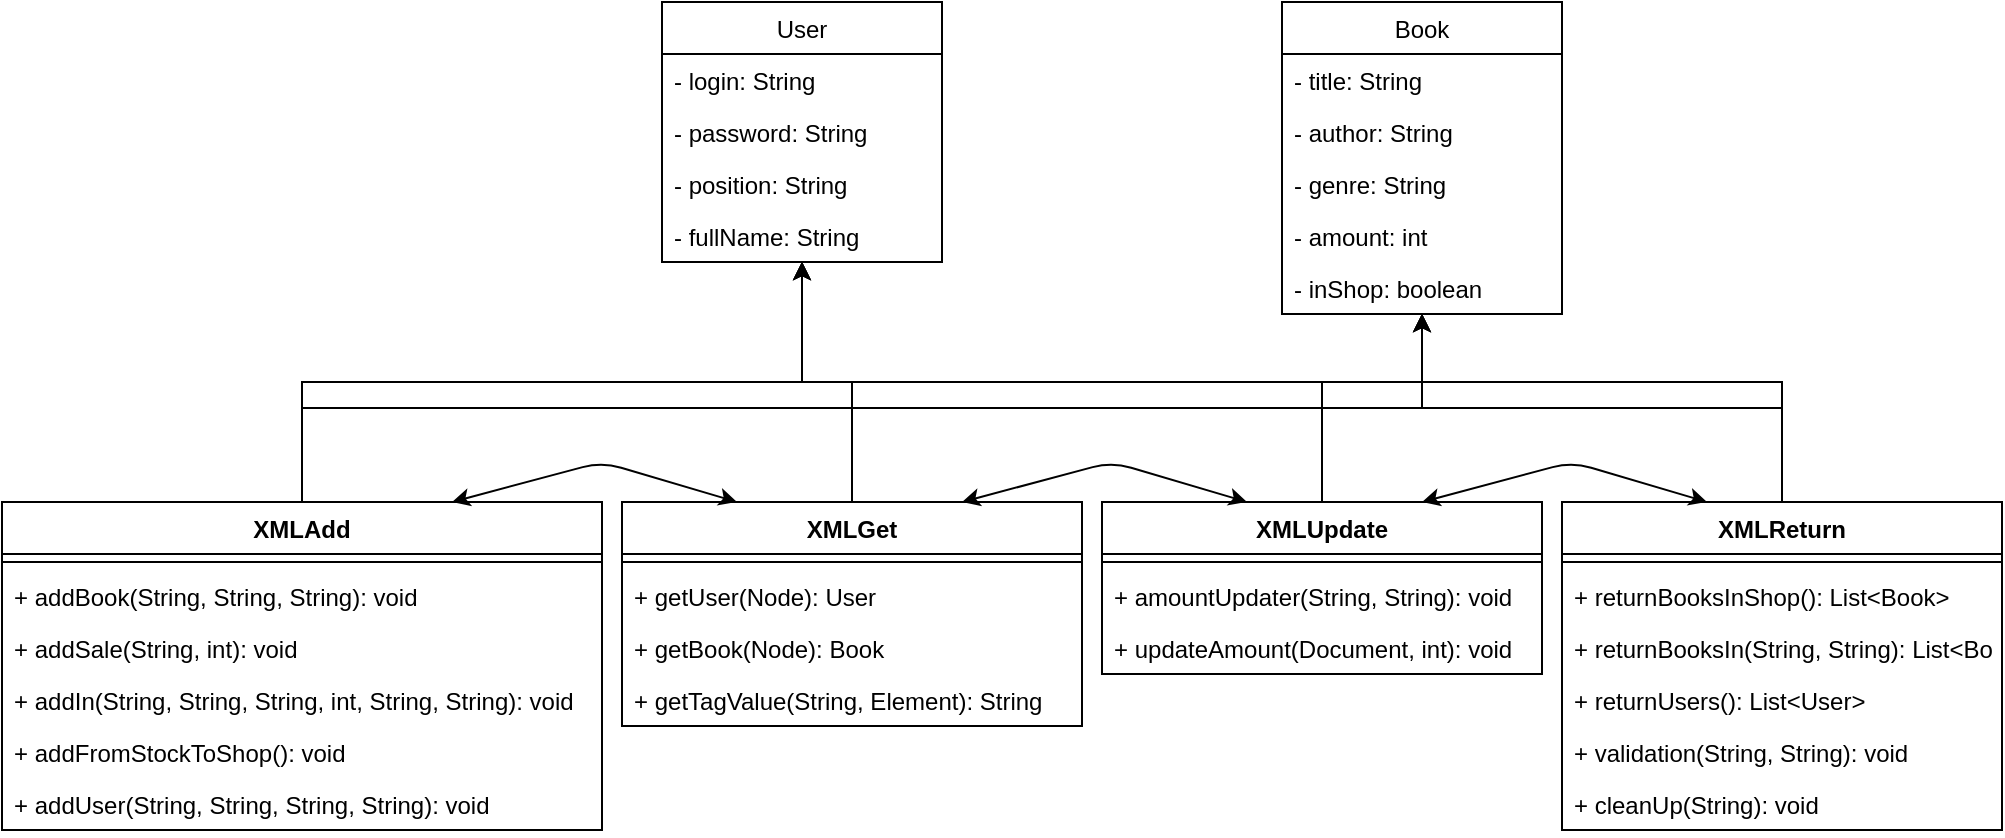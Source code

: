 <mxfile version="12.9.14" type="device"><diagram id="kn6MYGBT-5LkU1_HE1pn" name="Page-1"><mxGraphModel dx="1038" dy="584" grid="1" gridSize="10" guides="1" tooltips="1" connect="1" arrows="1" fold="1" page="1" pageScale="1" pageWidth="827" pageHeight="1169" math="0" shadow="0"><root><mxCell id="0"/><mxCell id="1" parent="0"/><mxCell id="bCQl0fG01W7cGgkRQkHc-46" style="edgeStyle=orthogonalEdgeStyle;rounded=0;orthogonalLoop=1;jettySize=auto;html=1;exitX=0.5;exitY=0;exitDx=0;exitDy=0;" edge="1" parent="1" source="bCQl0fG01W7cGgkRQkHc-12" target="bCQl0fG01W7cGgkRQkHc-1"><mxGeometry relative="1" as="geometry"/></mxCell><mxCell id="bCQl0fG01W7cGgkRQkHc-50" style="edgeStyle=orthogonalEdgeStyle;rounded=0;orthogonalLoop=1;jettySize=auto;html=1;exitX=0.5;exitY=0;exitDx=0;exitDy=0;" edge="1" parent="1" source="bCQl0fG01W7cGgkRQkHc-12" target="bCQl0fG01W7cGgkRQkHc-6"><mxGeometry relative="1" as="geometry"/></mxCell><mxCell id="bCQl0fG01W7cGgkRQkHc-12" value="XMLAdd" style="swimlane;fontStyle=1;align=center;verticalAlign=top;childLayout=stackLayout;horizontal=1;startSize=26;horizontalStack=0;resizeParent=1;resizeParentMax=0;resizeLast=0;collapsible=1;marginBottom=0;" vertex="1" parent="1"><mxGeometry x="10" y="290" width="300" height="164" as="geometry"/></mxCell><mxCell id="bCQl0fG01W7cGgkRQkHc-14" value="" style="line;strokeWidth=1;fillColor=none;align=left;verticalAlign=middle;spacingTop=-1;spacingLeft=3;spacingRight=3;rotatable=0;labelPosition=right;points=[];portConstraint=eastwest;" vertex="1" parent="bCQl0fG01W7cGgkRQkHc-12"><mxGeometry y="26" width="300" height="8" as="geometry"/></mxCell><mxCell id="bCQl0fG01W7cGgkRQkHc-15" value="+ addBook(String, String, String): void" style="text;strokeColor=none;fillColor=none;align=left;verticalAlign=top;spacingLeft=4;spacingRight=4;overflow=hidden;rotatable=0;points=[[0,0.5],[1,0.5]];portConstraint=eastwest;" vertex="1" parent="bCQl0fG01W7cGgkRQkHc-12"><mxGeometry y="34" width="300" height="26" as="geometry"/></mxCell><mxCell id="bCQl0fG01W7cGgkRQkHc-16" value="+ addSale(String, int): void" style="text;strokeColor=none;fillColor=none;align=left;verticalAlign=top;spacingLeft=4;spacingRight=4;overflow=hidden;rotatable=0;points=[[0,0.5],[1,0.5]];portConstraint=eastwest;" vertex="1" parent="bCQl0fG01W7cGgkRQkHc-12"><mxGeometry y="60" width="300" height="26" as="geometry"/></mxCell><mxCell id="bCQl0fG01W7cGgkRQkHc-17" value="+ addIn(String, String, String, int, String, String): void" style="text;strokeColor=none;fillColor=none;align=left;verticalAlign=top;spacingLeft=4;spacingRight=4;overflow=hidden;rotatable=0;points=[[0,0.5],[1,0.5]];portConstraint=eastwest;" vertex="1" parent="bCQl0fG01W7cGgkRQkHc-12"><mxGeometry y="86" width="300" height="26" as="geometry"/></mxCell><mxCell id="bCQl0fG01W7cGgkRQkHc-19" value="+ addFromStockToShop(): void" style="text;strokeColor=none;fillColor=none;align=left;verticalAlign=top;spacingLeft=4;spacingRight=4;overflow=hidden;rotatable=0;points=[[0,0.5],[1,0.5]];portConstraint=eastwest;" vertex="1" parent="bCQl0fG01W7cGgkRQkHc-12"><mxGeometry y="112" width="300" height="26" as="geometry"/></mxCell><mxCell id="bCQl0fG01W7cGgkRQkHc-18" value="+ addUser(String, String, String, String): void" style="text;strokeColor=none;fillColor=none;align=left;verticalAlign=top;spacingLeft=4;spacingRight=4;overflow=hidden;rotatable=0;points=[[0,0.5],[1,0.5]];portConstraint=eastwest;" vertex="1" parent="bCQl0fG01W7cGgkRQkHc-12"><mxGeometry y="138" width="300" height="26" as="geometry"/></mxCell><mxCell id="bCQl0fG01W7cGgkRQkHc-47" style="edgeStyle=orthogonalEdgeStyle;rounded=0;orthogonalLoop=1;jettySize=auto;html=1;exitX=0.5;exitY=0;exitDx=0;exitDy=0;" edge="1" parent="1" source="bCQl0fG01W7cGgkRQkHc-24" target="bCQl0fG01W7cGgkRQkHc-1"><mxGeometry relative="1" as="geometry"/></mxCell><mxCell id="bCQl0fG01W7cGgkRQkHc-51" style="edgeStyle=orthogonalEdgeStyle;rounded=0;orthogonalLoop=1;jettySize=auto;html=1;exitX=0.5;exitY=0;exitDx=0;exitDy=0;" edge="1" parent="1" source="bCQl0fG01W7cGgkRQkHc-24" target="bCQl0fG01W7cGgkRQkHc-6"><mxGeometry relative="1" as="geometry"/></mxCell><mxCell id="bCQl0fG01W7cGgkRQkHc-24" value="XMLGet" style="swimlane;fontStyle=1;align=center;verticalAlign=top;childLayout=stackLayout;horizontal=1;startSize=26;horizontalStack=0;resizeParent=1;resizeParentMax=0;resizeLast=0;collapsible=1;marginBottom=0;" vertex="1" parent="1"><mxGeometry x="320" y="290" width="230" height="112" as="geometry"/></mxCell><mxCell id="bCQl0fG01W7cGgkRQkHc-26" value="" style="line;strokeWidth=1;fillColor=none;align=left;verticalAlign=middle;spacingTop=-1;spacingLeft=3;spacingRight=3;rotatable=0;labelPosition=right;points=[];portConstraint=eastwest;" vertex="1" parent="bCQl0fG01W7cGgkRQkHc-24"><mxGeometry y="26" width="230" height="8" as="geometry"/></mxCell><mxCell id="bCQl0fG01W7cGgkRQkHc-27" value="+ getUser(Node): User" style="text;strokeColor=none;fillColor=none;align=left;verticalAlign=top;spacingLeft=4;spacingRight=4;overflow=hidden;rotatable=0;points=[[0,0.5],[1,0.5]];portConstraint=eastwest;" vertex="1" parent="bCQl0fG01W7cGgkRQkHc-24"><mxGeometry y="34" width="230" height="26" as="geometry"/></mxCell><mxCell id="bCQl0fG01W7cGgkRQkHc-28" value="+ getBook(Node): Book" style="text;strokeColor=none;fillColor=none;align=left;verticalAlign=top;spacingLeft=4;spacingRight=4;overflow=hidden;rotatable=0;points=[[0,0.5],[1,0.5]];portConstraint=eastwest;" vertex="1" parent="bCQl0fG01W7cGgkRQkHc-24"><mxGeometry y="60" width="230" height="26" as="geometry"/></mxCell><mxCell id="bCQl0fG01W7cGgkRQkHc-29" value="+ getTagValue(String, Element): String" style="text;strokeColor=none;fillColor=none;align=left;verticalAlign=top;spacingLeft=4;spacingRight=4;overflow=hidden;rotatable=0;points=[[0,0.5],[1,0.5]];portConstraint=eastwest;" vertex="1" parent="bCQl0fG01W7cGgkRQkHc-24"><mxGeometry y="86" width="230" height="26" as="geometry"/></mxCell><mxCell id="bCQl0fG01W7cGgkRQkHc-48" style="edgeStyle=orthogonalEdgeStyle;rounded=0;orthogonalLoop=1;jettySize=auto;html=1;exitX=0.5;exitY=0;exitDx=0;exitDy=0;" edge="1" parent="1" source="bCQl0fG01W7cGgkRQkHc-38" target="bCQl0fG01W7cGgkRQkHc-1"><mxGeometry relative="1" as="geometry"/></mxCell><mxCell id="bCQl0fG01W7cGgkRQkHc-52" style="edgeStyle=orthogonalEdgeStyle;rounded=0;orthogonalLoop=1;jettySize=auto;html=1;exitX=0.5;exitY=0;exitDx=0;exitDy=0;" edge="1" parent="1" source="bCQl0fG01W7cGgkRQkHc-38" target="bCQl0fG01W7cGgkRQkHc-6"><mxGeometry relative="1" as="geometry"/></mxCell><mxCell id="bCQl0fG01W7cGgkRQkHc-38" value="XMLUpdate" style="swimlane;fontStyle=1;align=center;verticalAlign=top;childLayout=stackLayout;horizontal=1;startSize=26;horizontalStack=0;resizeParent=1;resizeParentMax=0;resizeLast=0;collapsible=1;marginBottom=0;" vertex="1" parent="1"><mxGeometry x="560" y="290" width="220" height="86" as="geometry"/></mxCell><mxCell id="bCQl0fG01W7cGgkRQkHc-40" value="" style="line;strokeWidth=1;fillColor=none;align=left;verticalAlign=middle;spacingTop=-1;spacingLeft=3;spacingRight=3;rotatable=0;labelPosition=right;points=[];portConstraint=eastwest;" vertex="1" parent="bCQl0fG01W7cGgkRQkHc-38"><mxGeometry y="26" width="220" height="8" as="geometry"/></mxCell><mxCell id="bCQl0fG01W7cGgkRQkHc-41" value="+ amountUpdater(String, String): void" style="text;strokeColor=none;fillColor=none;align=left;verticalAlign=top;spacingLeft=4;spacingRight=4;overflow=hidden;rotatable=0;points=[[0,0.5],[1,0.5]];portConstraint=eastwest;" vertex="1" parent="bCQl0fG01W7cGgkRQkHc-38"><mxGeometry y="34" width="220" height="26" as="geometry"/></mxCell><mxCell id="bCQl0fG01W7cGgkRQkHc-42" value="+ updateAmount(Document, int): void" style="text;strokeColor=none;fillColor=none;align=left;verticalAlign=top;spacingLeft=4;spacingRight=4;overflow=hidden;rotatable=0;points=[[0,0.5],[1,0.5]];portConstraint=eastwest;" vertex="1" parent="bCQl0fG01W7cGgkRQkHc-38"><mxGeometry y="60" width="220" height="26" as="geometry"/></mxCell><mxCell id="bCQl0fG01W7cGgkRQkHc-49" style="edgeStyle=orthogonalEdgeStyle;rounded=0;orthogonalLoop=1;jettySize=auto;html=1;exitX=0.5;exitY=0;exitDx=0;exitDy=0;" edge="1" parent="1" source="bCQl0fG01W7cGgkRQkHc-30" target="bCQl0fG01W7cGgkRQkHc-1"><mxGeometry relative="1" as="geometry"/></mxCell><mxCell id="bCQl0fG01W7cGgkRQkHc-53" style="edgeStyle=orthogonalEdgeStyle;rounded=0;orthogonalLoop=1;jettySize=auto;html=1;exitX=0.5;exitY=0;exitDx=0;exitDy=0;" edge="1" parent="1" source="bCQl0fG01W7cGgkRQkHc-30" target="bCQl0fG01W7cGgkRQkHc-6"><mxGeometry relative="1" as="geometry"/></mxCell><mxCell id="bCQl0fG01W7cGgkRQkHc-30" value="XMLReturn" style="swimlane;fontStyle=1;align=center;verticalAlign=top;childLayout=stackLayout;horizontal=1;startSize=26;horizontalStack=0;resizeParent=1;resizeParentMax=0;resizeLast=0;collapsible=1;marginBottom=0;" vertex="1" parent="1"><mxGeometry x="790" y="290" width="220" height="164" as="geometry"/></mxCell><mxCell id="bCQl0fG01W7cGgkRQkHc-32" value="" style="line;strokeWidth=1;fillColor=none;align=left;verticalAlign=middle;spacingTop=-1;spacingLeft=3;spacingRight=3;rotatable=0;labelPosition=right;points=[];portConstraint=eastwest;" vertex="1" parent="bCQl0fG01W7cGgkRQkHc-30"><mxGeometry y="26" width="220" height="8" as="geometry"/></mxCell><mxCell id="bCQl0fG01W7cGgkRQkHc-33" value="+ returnBooksInShop(): List&lt;Book&gt;" style="text;strokeColor=none;fillColor=none;align=left;verticalAlign=top;spacingLeft=4;spacingRight=4;overflow=hidden;rotatable=0;points=[[0,0.5],[1,0.5]];portConstraint=eastwest;" vertex="1" parent="bCQl0fG01W7cGgkRQkHc-30"><mxGeometry y="34" width="220" height="26" as="geometry"/></mxCell><mxCell id="bCQl0fG01W7cGgkRQkHc-34" value="+ returnBooksIn(String, String): List&lt;Book&gt;" style="text;strokeColor=none;fillColor=none;align=left;verticalAlign=top;spacingLeft=4;spacingRight=4;overflow=hidden;rotatable=0;points=[[0,0.5],[1,0.5]];portConstraint=eastwest;" vertex="1" parent="bCQl0fG01W7cGgkRQkHc-30"><mxGeometry y="60" width="220" height="26" as="geometry"/></mxCell><mxCell id="bCQl0fG01W7cGgkRQkHc-35" value="+ returnUsers(): List&lt;User&gt;" style="text;strokeColor=none;fillColor=none;align=left;verticalAlign=top;spacingLeft=4;spacingRight=4;overflow=hidden;rotatable=0;points=[[0,0.5],[1,0.5]];portConstraint=eastwest;" vertex="1" parent="bCQl0fG01W7cGgkRQkHc-30"><mxGeometry y="86" width="220" height="26" as="geometry"/></mxCell><mxCell id="bCQl0fG01W7cGgkRQkHc-36" value="+ validation(String, String): void" style="text;strokeColor=none;fillColor=none;align=left;verticalAlign=top;spacingLeft=4;spacingRight=4;overflow=hidden;rotatable=0;points=[[0,0.5],[1,0.5]];portConstraint=eastwest;" vertex="1" parent="bCQl0fG01W7cGgkRQkHc-30"><mxGeometry y="112" width="220" height="26" as="geometry"/></mxCell><mxCell id="bCQl0fG01W7cGgkRQkHc-37" value="+ cleanUp(String): void" style="text;strokeColor=none;fillColor=none;align=left;verticalAlign=top;spacingLeft=4;spacingRight=4;overflow=hidden;rotatable=0;points=[[0,0.5],[1,0.5]];portConstraint=eastwest;" vertex="1" parent="bCQl0fG01W7cGgkRQkHc-30"><mxGeometry y="138" width="220" height="26" as="geometry"/></mxCell><mxCell id="bCQl0fG01W7cGgkRQkHc-43" value="" style="endArrow=classic;startArrow=classic;html=1;exitX=0.75;exitY=0;exitDx=0;exitDy=0;entryX=0.25;entryY=0;entryDx=0;entryDy=0;" edge="1" parent="1" source="bCQl0fG01W7cGgkRQkHc-12" target="bCQl0fG01W7cGgkRQkHc-24"><mxGeometry width="50" height="50" relative="1" as="geometry"><mxPoint x="530" y="330" as="sourcePoint"/><mxPoint x="580" y="280" as="targetPoint"/><Array as="points"><mxPoint x="310" y="270"/></Array></mxGeometry></mxCell><mxCell id="bCQl0fG01W7cGgkRQkHc-44" value="" style="endArrow=classic;startArrow=classic;html=1;exitX=0.75;exitY=0;exitDx=0;exitDy=0;entryX=0.25;entryY=0;entryDx=0;entryDy=0;" edge="1" parent="1"><mxGeometry width="50" height="50" relative="1" as="geometry"><mxPoint x="490" y="290" as="sourcePoint"/><mxPoint x="632.5" y="290" as="targetPoint"/><Array as="points"><mxPoint x="565" y="270"/></Array></mxGeometry></mxCell><mxCell id="bCQl0fG01W7cGgkRQkHc-45" value="" style="endArrow=classic;startArrow=classic;html=1;exitX=0.75;exitY=0;exitDx=0;exitDy=0;entryX=0.25;entryY=0;entryDx=0;entryDy=0;" edge="1" parent="1"><mxGeometry width="50" height="50" relative="1" as="geometry"><mxPoint x="720" y="290" as="sourcePoint"/><mxPoint x="862.5" y="290" as="targetPoint"/><Array as="points"><mxPoint x="795" y="270"/></Array></mxGeometry></mxCell><mxCell id="bCQl0fG01W7cGgkRQkHc-6" value="Book" style="swimlane;fontStyle=0;childLayout=stackLayout;horizontal=1;startSize=26;fillColor=none;horizontalStack=0;resizeParent=1;resizeParentMax=0;resizeLast=0;collapsible=1;marginBottom=0;" vertex="1" parent="1"><mxGeometry x="650" y="40" width="140" height="156" as="geometry"/></mxCell><mxCell id="bCQl0fG01W7cGgkRQkHc-7" value="- title: String" style="text;strokeColor=none;fillColor=none;align=left;verticalAlign=top;spacingLeft=4;spacingRight=4;overflow=hidden;rotatable=0;points=[[0,0.5],[1,0.5]];portConstraint=eastwest;" vertex="1" parent="bCQl0fG01W7cGgkRQkHc-6"><mxGeometry y="26" width="140" height="26" as="geometry"/></mxCell><mxCell id="bCQl0fG01W7cGgkRQkHc-8" value="- author: String" style="text;strokeColor=none;fillColor=none;align=left;verticalAlign=top;spacingLeft=4;spacingRight=4;overflow=hidden;rotatable=0;points=[[0,0.5],[1,0.5]];portConstraint=eastwest;" vertex="1" parent="bCQl0fG01W7cGgkRQkHc-6"><mxGeometry y="52" width="140" height="26" as="geometry"/></mxCell><mxCell id="bCQl0fG01W7cGgkRQkHc-9" value="- genre: String" style="text;strokeColor=none;fillColor=none;align=left;verticalAlign=top;spacingLeft=4;spacingRight=4;overflow=hidden;rotatable=0;points=[[0,0.5],[1,0.5]];portConstraint=eastwest;" vertex="1" parent="bCQl0fG01W7cGgkRQkHc-6"><mxGeometry y="78" width="140" height="26" as="geometry"/></mxCell><mxCell id="bCQl0fG01W7cGgkRQkHc-10" value="- amount: int" style="text;strokeColor=none;fillColor=none;align=left;verticalAlign=top;spacingLeft=4;spacingRight=4;overflow=hidden;rotatable=0;points=[[0,0.5],[1,0.5]];portConstraint=eastwest;" vertex="1" parent="bCQl0fG01W7cGgkRQkHc-6"><mxGeometry y="104" width="140" height="26" as="geometry"/></mxCell><mxCell id="bCQl0fG01W7cGgkRQkHc-11" value="- inShop: boolean" style="text;strokeColor=none;fillColor=none;align=left;verticalAlign=top;spacingLeft=4;spacingRight=4;overflow=hidden;rotatable=0;points=[[0,0.5],[1,0.5]];portConstraint=eastwest;" vertex="1" parent="bCQl0fG01W7cGgkRQkHc-6"><mxGeometry y="130" width="140" height="26" as="geometry"/></mxCell><mxCell id="bCQl0fG01W7cGgkRQkHc-1" value="User" style="swimlane;fontStyle=0;childLayout=stackLayout;horizontal=1;startSize=26;fillColor=none;horizontalStack=0;resizeParent=1;resizeParentMax=0;resizeLast=0;collapsible=1;marginBottom=0;" vertex="1" parent="1"><mxGeometry x="340" y="40" width="140" height="130" as="geometry"/></mxCell><mxCell id="bCQl0fG01W7cGgkRQkHc-2" value="- login: String" style="text;strokeColor=none;fillColor=none;align=left;verticalAlign=top;spacingLeft=4;spacingRight=4;overflow=hidden;rotatable=0;points=[[0,0.5],[1,0.5]];portConstraint=eastwest;" vertex="1" parent="bCQl0fG01W7cGgkRQkHc-1"><mxGeometry y="26" width="140" height="26" as="geometry"/></mxCell><mxCell id="bCQl0fG01W7cGgkRQkHc-3" value="- password: String" style="text;strokeColor=none;fillColor=none;align=left;verticalAlign=top;spacingLeft=4;spacingRight=4;overflow=hidden;rotatable=0;points=[[0,0.5],[1,0.5]];portConstraint=eastwest;" vertex="1" parent="bCQl0fG01W7cGgkRQkHc-1"><mxGeometry y="52" width="140" height="26" as="geometry"/></mxCell><mxCell id="bCQl0fG01W7cGgkRQkHc-4" value="- position: String" style="text;strokeColor=none;fillColor=none;align=left;verticalAlign=top;spacingLeft=4;spacingRight=4;overflow=hidden;rotatable=0;points=[[0,0.5],[1,0.5]];portConstraint=eastwest;" vertex="1" parent="bCQl0fG01W7cGgkRQkHc-1"><mxGeometry y="78" width="140" height="26" as="geometry"/></mxCell><mxCell id="bCQl0fG01W7cGgkRQkHc-5" value="- fullName: String" style="text;strokeColor=none;fillColor=none;align=left;verticalAlign=top;spacingLeft=4;spacingRight=4;overflow=hidden;rotatable=0;points=[[0,0.5],[1,0.5]];portConstraint=eastwest;" vertex="1" parent="bCQl0fG01W7cGgkRQkHc-1"><mxGeometry y="104" width="140" height="26" as="geometry"/></mxCell></root></mxGraphModel></diagram></mxfile>